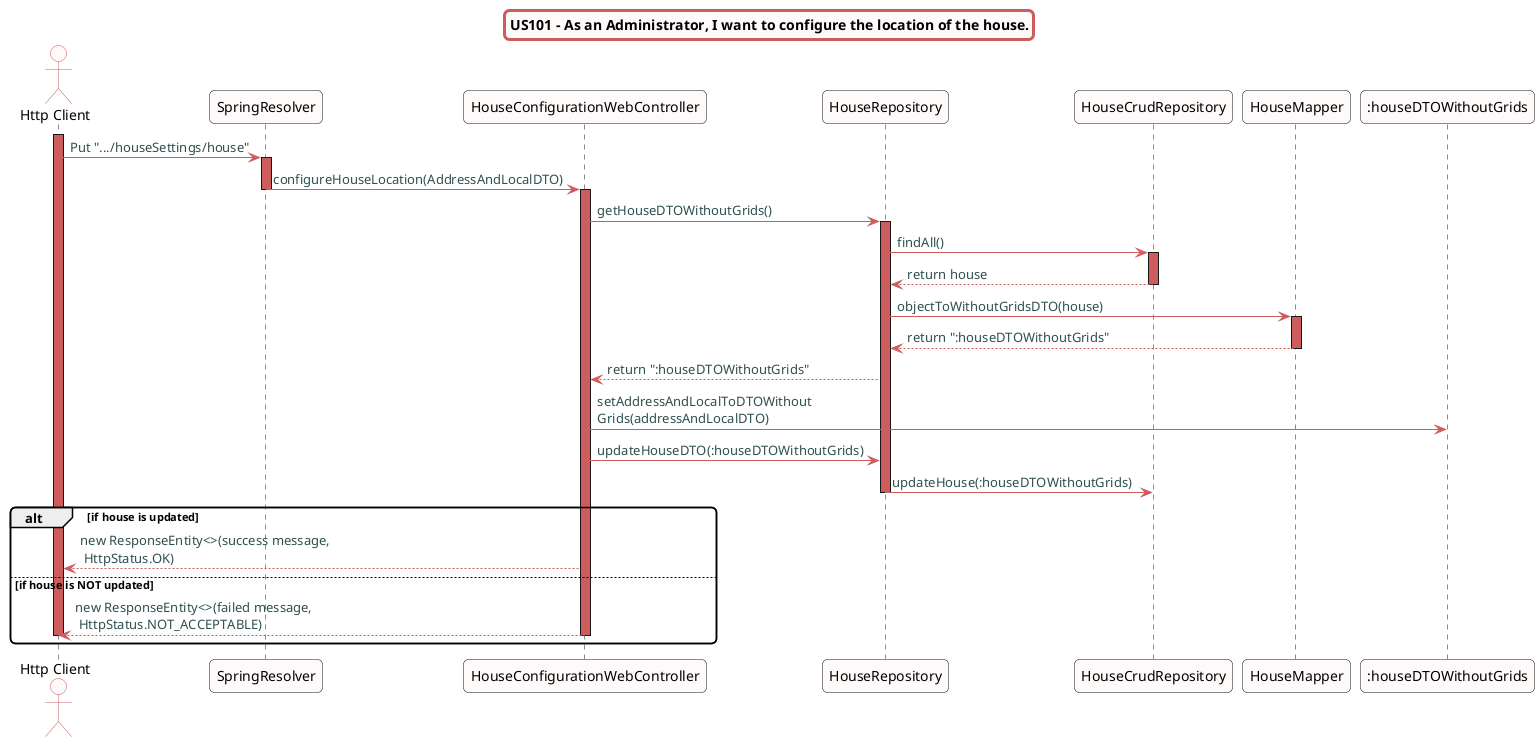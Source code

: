 @startuml

skinparam titleBorderRoundCorner 10
skinparam titleBorderThickness 3
skinparam titleBorderColor indianred
skinparam titleBackgroundColor snow
skinparam FontName quicksand

skinparam actor {
  BorderColor indianred
  backgroundColor Snow
  }

skinparam sequence {
  LifeLineBackgroundColor indianred
  ParticipantBackgroundColor snow
}

skinparam roundcorner 10

skinparam component {
  arrowThickness 1
  ArrowFontName Verdana
  ArrowColor indianred
  ArrowFontColor darkslategrey
}

title US101 - As an Administrator, I want to configure the location of the house.

actor "Http Client"
activate "Http Client"
"Http Client" -> "SpringResolver":  Put ".../houseSettings/house"
activate "SpringResolver"
"SpringResolver" -> "HouseConfigurationWebController": configureHouseLocation(AddressAndLocalDTO)
deactivate "SpringResolver"
activate "HouseConfigurationWebController"
"HouseConfigurationWebController" -> "HouseRepository": getHouseDTOWithoutGrids()
activate "HouseRepository"
"HouseRepository" -> "HouseCrudRepository": findAll()
activate "HouseCrudRepository"
"HouseCrudRepository" --> "HouseRepository": return house
deactivate "HouseCrudRepository"
"HouseRepository" -> "HouseMapper": objectToWithoutGridsDTO(house)
activate "HouseMapper"
"HouseMapper" --> "HouseRepository": return ":houseDTOWithoutGrids"
deactivate "HouseMapper"
"HouseRepository" --> "HouseConfigurationWebController": return ":houseDTOWithoutGrids"
"HouseConfigurationWebController" -> ":houseDTOWithoutGrids":setAddressAndLocalToDTOWithout\nGrids(addressAndLocalDTO)
"HouseConfigurationWebController" -> "HouseRepository": updateHouseDTO(:houseDTOWithoutGrids)
"HouseRepository" -> "HouseCrudRepository": updateHouse(:houseDTOWithoutGrids)
deactivate "HouseRepository"
alt if house is updated
"HouseConfigurationWebController" --> "Http Client": new ResponseEntity<>(success message,\n HttpStatus.OK)
else if house is NOT updated
"HouseConfigurationWebController" --> "Http Client": new ResponseEntity<>(failed message,\n HttpStatus.NOT_ACCEPTABLE)
deactivate "HouseConfigurationWebController"
deactivate "Http Client"
end

@enduml
